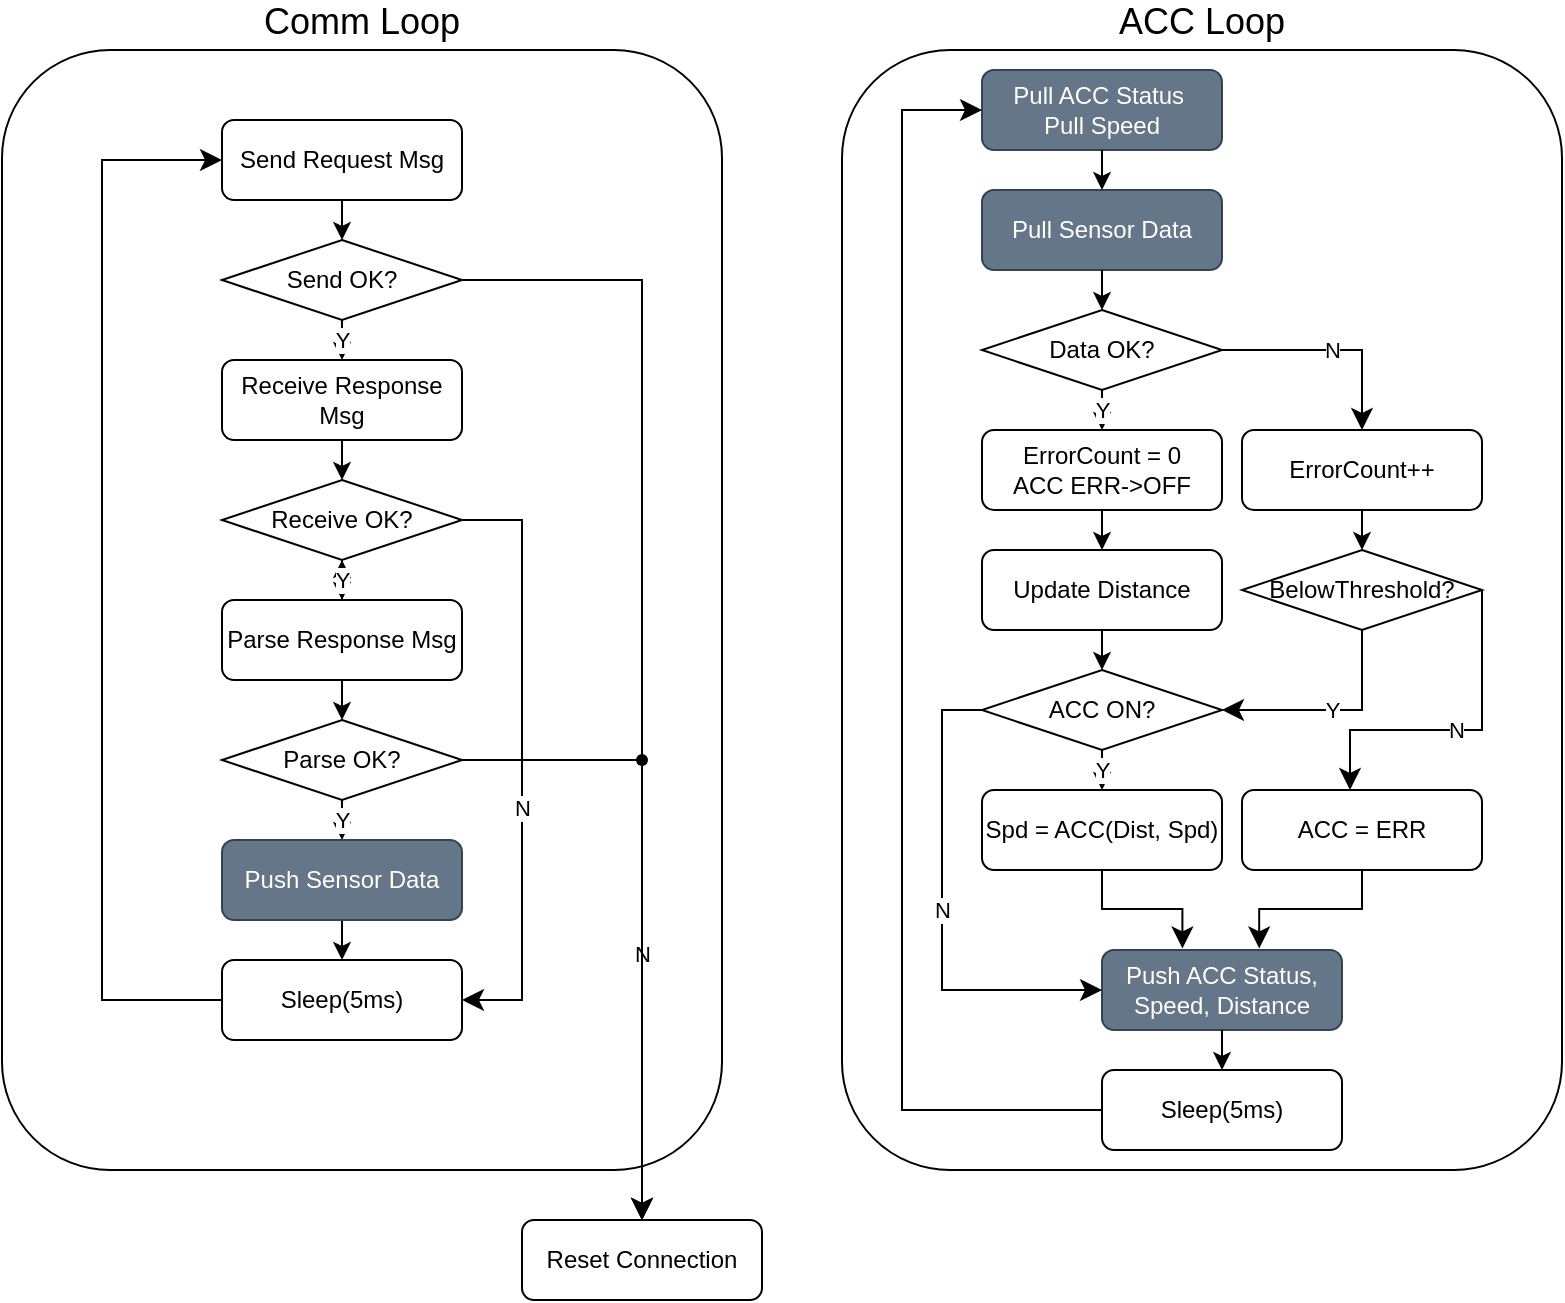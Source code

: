 <mxfile version="28.1.2">
  <diagram name="Page-1" id="aooEiAu2dfl19m0xiO69">
    <mxGraphModel dx="1060" dy="980" grid="1" gridSize="10" guides="1" tooltips="1" connect="1" arrows="1" fold="1" page="1" pageScale="1" pageWidth="850" pageHeight="1100" math="0" shadow="0">
      <root>
        <mxCell id="0" />
        <mxCell id="1" parent="0" />
        <mxCell id="sJgQpIho9xvy41IPUXsB-88" value="ACC Loop" style="rounded=1;whiteSpace=wrap;html=1;fontSize=18;labelPosition=center;verticalLabelPosition=top;align=center;verticalAlign=bottom;" parent="1" vertex="1">
          <mxGeometry x="460" y="40" width="360" height="560" as="geometry" />
        </mxCell>
        <mxCell id="sJgQpIho9xvy41IPUXsB-41" value="Comm Loop" style="rounded=1;whiteSpace=wrap;html=1;fontSize=18;labelPosition=center;verticalLabelPosition=top;align=center;verticalAlign=bottom;" parent="1" vertex="1">
          <mxGeometry x="40" y="40" width="360" height="560" as="geometry" />
        </mxCell>
        <mxCell id="sJgQpIho9xvy41IPUXsB-36" value="" style="endArrow=classic;html=1;rounded=0;exitX=0.5;exitY=1;exitDx=0;exitDy=0;entryX=0.5;entryY=0;entryDx=0;entryDy=0;" parent="1" source="sJgQpIho9xvy41IPUXsB-37" target="sJgQpIho9xvy41IPUXsB-51" edge="1">
          <mxGeometry width="50" height="50" relative="1" as="geometry">
            <mxPoint x="460" y="535" as="sourcePoint" />
            <mxPoint x="260" y="745" as="targetPoint" />
          </mxGeometry>
        </mxCell>
        <mxCell id="sJgQpIho9xvy41IPUXsB-35" value="Parse OK?" style="rhombus;whiteSpace=wrap;html=1;" parent="1" vertex="1">
          <mxGeometry x="150" y="375" width="120" height="40" as="geometry" />
        </mxCell>
        <mxCell id="sJgQpIho9xvy41IPUXsB-25" value="Reset Connection" style="rounded=1;whiteSpace=wrap;html=1;" parent="1" vertex="1">
          <mxGeometry x="300" y="625" width="120" height="40" as="geometry" />
        </mxCell>
        <mxCell id="sJgQpIho9xvy41IPUXsB-26" value="N" style="edgeStyle=elbowEdgeStyle;elbow=vertical;endArrow=classic;html=1;curved=0;rounded=0;endSize=8;startSize=8;exitX=1;exitY=0.5;exitDx=0;exitDy=0;entryX=0.5;entryY=0;entryDx=0;entryDy=0;" parent="1" source="sJgQpIho9xvy41IPUXsB-35" target="sJgQpIho9xvy41IPUXsB-25" edge="1">
          <mxGeometry x="0.294" y="-20" width="50" height="50" relative="1" as="geometry">
            <mxPoint x="340" y="835" as="sourcePoint" />
            <mxPoint x="310" y="945" as="targetPoint" />
            <Array as="points">
              <mxPoint x="320" y="395" />
            </Array>
            <mxPoint x="20" y="-20" as="offset" />
          </mxGeometry>
        </mxCell>
        <mxCell id="sJgQpIho9xvy41IPUXsB-47" value="" style="edgeStyle=elbowEdgeStyle;elbow=vertical;endArrow=classic;html=1;curved=0;rounded=0;endSize=8;startSize=8;exitDx=0;exitDy=0;entryDx=0;entryDy=0;entryX=0.5;entryY=0;" parent="1" source="sJgQpIho9xvy41IPUXsB-45" target="sJgQpIho9xvy41IPUXsB-25" edge="1">
          <mxGeometry x="0.294" y="-20" width="50" height="50" relative="1" as="geometry">
            <mxPoint x="270" y="155" as="sourcePoint" />
            <mxPoint x="360" y="625" as="targetPoint" />
            <Array as="points">
              <mxPoint x="320" y="155" />
            </Array>
            <mxPoint x="20" y="-20" as="offset" />
          </mxGeometry>
        </mxCell>
        <mxCell id="sJgQpIho9xvy41IPUXsB-18" value="Send Request Msg" style="rounded=1;whiteSpace=wrap;html=1;" parent="1" vertex="1">
          <mxGeometry x="150" y="75" width="120" height="40" as="geometry" />
        </mxCell>
        <mxCell id="sJgQpIho9xvy41IPUXsB-19" value="Receive Response Msg" style="rounded=1;whiteSpace=wrap;html=1;" parent="1" vertex="1">
          <mxGeometry x="150" y="195" width="120" height="40" as="geometry" />
        </mxCell>
        <mxCell id="sJgQpIho9xvy41IPUXsB-20" value="" style="endArrow=classic;html=1;rounded=0;exitX=0.5;exitY=1;exitDx=0;exitDy=0;entryX=0.5;entryY=0;entryDx=0;entryDy=0;" parent="1" source="sJgQpIho9xvy41IPUXsB-18" target="sJgQpIho9xvy41IPUXsB-22" edge="1">
          <mxGeometry width="50" height="50" relative="1" as="geometry">
            <mxPoint x="250" y="45" as="sourcePoint" />
            <mxPoint x="480" y="245" as="targetPoint" />
          </mxGeometry>
        </mxCell>
        <mxCell id="sJgQpIho9xvy41IPUXsB-21" value="" style="endArrow=classic;html=1;rounded=0;exitX=0.5;exitY=1;exitDx=0;exitDy=0;" parent="1" source="sJgQpIho9xvy41IPUXsB-19" target="sJgQpIho9xvy41IPUXsB-32" edge="1">
          <mxGeometry width="50" height="50" relative="1" as="geometry">
            <mxPoint x="410" y="125" as="sourcePoint" />
            <mxPoint x="210" y="314" as="targetPoint" />
          </mxGeometry>
        </mxCell>
        <mxCell id="sJgQpIho9xvy41IPUXsB-22" value="Send&amp;nbsp;&lt;span style=&quot;background-color: transparent; color: light-dark(rgb(0, 0, 0), rgb(255, 255, 255));&quot;&gt;OK?&lt;/span&gt;" style="rhombus;whiteSpace=wrap;html=1;" parent="1" vertex="1">
          <mxGeometry x="150" y="135" width="120" height="40" as="geometry" />
        </mxCell>
        <mxCell id="sJgQpIho9xvy41IPUXsB-50" value="" style="edgeStyle=orthogonalEdgeStyle;rounded=0;orthogonalLoop=1;jettySize=auto;html=1;" parent="1" source="sJgQpIho9xvy41IPUXsB-23" target="sJgQpIho9xvy41IPUXsB-32" edge="1">
          <mxGeometry relative="1" as="geometry" />
        </mxCell>
        <mxCell id="sJgQpIho9xvy41IPUXsB-23" value="Parse Response Msg" style="rounded=1;whiteSpace=wrap;html=1;" parent="1" vertex="1">
          <mxGeometry x="150" y="315" width="120" height="40" as="geometry" />
        </mxCell>
        <mxCell id="sJgQpIho9xvy41IPUXsB-24" value="Y" style="endArrow=classic;html=1;rounded=0;entryX=0.5;entryY=0;entryDx=0;entryDy=0;exitX=0.5;exitY=1;exitDx=0;exitDy=0;" parent="1" source="sJgQpIho9xvy41IPUXsB-22" target="sJgQpIho9xvy41IPUXsB-19" edge="1">
          <mxGeometry width="50" height="50" relative="1" as="geometry">
            <mxPoint x="400" y="355" as="sourcePoint" />
            <mxPoint x="400" y="395" as="targetPoint" />
          </mxGeometry>
        </mxCell>
        <mxCell id="sJgQpIho9xvy41IPUXsB-28" value="" style="endArrow=classic;html=1;rounded=0;exitX=0.5;exitY=1;exitDx=0;exitDy=0;" parent="1" source="sJgQpIho9xvy41IPUXsB-23" target="sJgQpIho9xvy41IPUXsB-35" edge="1">
          <mxGeometry width="50" height="50" relative="1" as="geometry">
            <mxPoint x="660" y="435" as="sourcePoint" />
            <mxPoint x="660" y="475" as="targetPoint" />
          </mxGeometry>
        </mxCell>
        <mxCell id="sJgQpIho9xvy41IPUXsB-32" value="Receive OK?" style="rhombus;whiteSpace=wrap;html=1;" parent="1" vertex="1">
          <mxGeometry x="150" y="255" width="120" height="40" as="geometry" />
        </mxCell>
        <mxCell id="sJgQpIho9xvy41IPUXsB-34" value="Y" style="endArrow=classic;html=1;rounded=0;exitX=0.5;exitY=1;exitDx=0;exitDy=0;entryX=0.5;entryY=0;entryDx=0;entryDy=0;" parent="1" source="sJgQpIho9xvy41IPUXsB-32" target="sJgQpIho9xvy41IPUXsB-23" edge="1">
          <mxGeometry width="50" height="50" relative="1" as="geometry">
            <mxPoint x="480" y="375" as="sourcePoint" />
            <mxPoint x="480" y="415" as="targetPoint" />
          </mxGeometry>
        </mxCell>
        <mxCell id="sJgQpIho9xvy41IPUXsB-37" value="Push Sensor Data" style="rounded=1;whiteSpace=wrap;html=1;fillColor=#647687;fontColor=#ffffff;strokeColor=#314354;" parent="1" vertex="1">
          <mxGeometry x="150" y="435" width="120" height="40" as="geometry" />
        </mxCell>
        <mxCell id="sJgQpIho9xvy41IPUXsB-38" value="" style="edgeStyle=elbowEdgeStyle;elbow=vertical;endArrow=classic;html=1;curved=0;rounded=0;endSize=8;startSize=8;entryX=0;entryY=0.5;entryDx=0;entryDy=0;exitX=0;exitY=0.5;exitDx=0;exitDy=0;" parent="1" source="sJgQpIho9xvy41IPUXsB-51" target="sJgQpIho9xvy41IPUXsB-18" edge="1">
          <mxGeometry width="50" height="50" relative="1" as="geometry">
            <mxPoint x="400" y="355" as="sourcePoint" />
            <mxPoint x="-10" y="355" as="targetPoint" />
            <Array as="points">
              <mxPoint x="90" y="295" />
            </Array>
          </mxGeometry>
        </mxCell>
        <mxCell id="sJgQpIho9xvy41IPUXsB-39" value="Y" style="endArrow=classic;html=1;rounded=0;entryX=0.5;entryY=0;entryDx=0;entryDy=0;exitX=0.5;exitY=1;exitDx=0;exitDy=0;" parent="1" source="sJgQpIho9xvy41IPUXsB-35" target="sJgQpIho9xvy41IPUXsB-37" edge="1">
          <mxGeometry width="50" height="50" relative="1" as="geometry">
            <mxPoint x="410" y="455" as="sourcePoint" />
            <mxPoint x="410" y="475" as="targetPoint" />
          </mxGeometry>
        </mxCell>
        <mxCell id="sJgQpIho9xvy41IPUXsB-43" value="N" style="edgeStyle=elbowEdgeStyle;elbow=vertical;endArrow=classic;html=1;curved=0;rounded=0;endSize=8;startSize=8;exitX=1;exitY=0.5;exitDx=0;exitDy=0;entryX=1;entryY=0.5;entryDx=0;entryDy=0;" parent="1" source="sJgQpIho9xvy41IPUXsB-32" target="sJgQpIho9xvy41IPUXsB-51" edge="1">
          <mxGeometry x="0.294" y="-20" width="50" height="50" relative="1" as="geometry">
            <mxPoint x="290" y="555" as="sourcePoint" />
            <mxPoint x="270" y="515" as="targetPoint" />
            <Array as="points">
              <mxPoint x="300" y="395" />
            </Array>
            <mxPoint x="20" y="-20" as="offset" />
          </mxGeometry>
        </mxCell>
        <mxCell id="sJgQpIho9xvy41IPUXsB-51" value="Sleep(5ms)" style="rounded=1;whiteSpace=wrap;html=1;" parent="1" vertex="1">
          <mxGeometry x="150" y="495" width="120" height="40" as="geometry" />
        </mxCell>
        <mxCell id="sJgQpIho9xvy41IPUXsB-52" value="" style="edgeStyle=elbowEdgeStyle;elbow=vertical;endArrow=classic;html=1;curved=0;rounded=0;endSize=8;startSize=8;exitX=1;exitY=0.5;exitDx=0;exitDy=0;entryDx=0;entryDy=0;entryX=0.5;entryY=0;" parent="1" source="sJgQpIho9xvy41IPUXsB-22" target="sJgQpIho9xvy41IPUXsB-25" edge="1">
          <mxGeometry x="0.294" y="-20" width="50" height="50" relative="1" as="geometry">
            <mxPoint x="270" y="155" as="sourcePoint" />
            <mxPoint x="360" y="625" as="targetPoint" />
            <Array as="points">
              <mxPoint x="320" y="155" />
            </Array>
            <mxPoint x="20" y="-20" as="offset" />
          </mxGeometry>
        </mxCell>
        <mxCell id="sJgQpIho9xvy41IPUXsB-45" value="" style="shape=waypoint;sketch=0;fillStyle=solid;size=6;pointerEvents=1;points=[];fillColor=none;resizable=0;rotatable=0;perimeter=centerPerimeter;snapToPoint=1;" parent="1" vertex="1">
          <mxGeometry x="350" y="385" width="20" height="20" as="geometry" />
        </mxCell>
        <mxCell id="sJgQpIho9xvy41IPUXsB-87" value="" style="group" parent="1" vertex="1" connectable="0">
          <mxGeometry x="490" y="50" width="290" height="540" as="geometry" />
        </mxCell>
        <mxCell id="sJgQpIho9xvy41IPUXsB-27" value="ErrorCount++" style="rounded=1;whiteSpace=wrap;html=1;" parent="sJgQpIho9xvy41IPUXsB-87" vertex="1">
          <mxGeometry x="170" y="180" width="120" height="40" as="geometry" />
        </mxCell>
        <mxCell id="sJgQpIho9xvy41IPUXsB-53" value="Pull Sensor Data" style="rounded=1;whiteSpace=wrap;html=1;fillColor=#647687;fontColor=#ffffff;strokeColor=#314354;" parent="sJgQpIho9xvy41IPUXsB-87" vertex="1">
          <mxGeometry x="40" y="60" width="120" height="40" as="geometry" />
        </mxCell>
        <mxCell id="sJgQpIho9xvy41IPUXsB-54" value="Data&amp;nbsp;&lt;span style=&quot;background-color: transparent; color: light-dark(rgb(0, 0, 0), rgb(255, 255, 255));&quot;&gt;OK?&lt;/span&gt;" style="rhombus;whiteSpace=wrap;html=1;" parent="sJgQpIho9xvy41IPUXsB-87" vertex="1">
          <mxGeometry x="40" y="120" width="120" height="40" as="geometry" />
        </mxCell>
        <mxCell id="sJgQpIho9xvy41IPUXsB-55" value="ACC&amp;nbsp;&lt;span style=&quot;background-color: transparent; color: light-dark(rgb(0, 0, 0), rgb(255, 255, 255));&quot;&gt;ON?&lt;/span&gt;" style="rhombus;whiteSpace=wrap;html=1;" parent="sJgQpIho9xvy41IPUXsB-87" vertex="1">
          <mxGeometry x="40" y="300" width="120" height="40" as="geometry" />
        </mxCell>
        <mxCell id="sJgQpIho9xvy41IPUXsB-57" value="ErrorCount = 0&lt;div&gt;ACC ERR-&amp;gt;OFF&lt;/div&gt;" style="rounded=1;whiteSpace=wrap;html=1;" parent="sJgQpIho9xvy41IPUXsB-87" vertex="1">
          <mxGeometry x="40" y="180" width="120" height="40" as="geometry" />
        </mxCell>
        <mxCell id="sJgQpIho9xvy41IPUXsB-58" value="Y" style="endArrow=classic;html=1;rounded=0;entryX=0.5;entryY=0;entryDx=0;entryDy=0;exitX=0.5;exitY=1;exitDx=0;exitDy=0;" parent="sJgQpIho9xvy41IPUXsB-87" source="sJgQpIho9xvy41IPUXsB-54" target="sJgQpIho9xvy41IPUXsB-57" edge="1">
          <mxGeometry width="50" height="50" relative="1" as="geometry">
            <mxPoint x="-90" y="720" as="sourcePoint" />
            <mxPoint x="100" y="180" as="targetPoint" />
          </mxGeometry>
        </mxCell>
        <mxCell id="sJgQpIho9xvy41IPUXsB-60" value="Y" style="endArrow=classic;html=1;rounded=0;exitX=0.5;exitY=1;exitDx=0;exitDy=0;entryX=0.5;entryY=0;entryDx=0;entryDy=0;" parent="sJgQpIho9xvy41IPUXsB-87" source="sJgQpIho9xvy41IPUXsB-55" target="sJgQpIho9xvy41IPUXsB-64" edge="1">
          <mxGeometry width="50" height="50" relative="1" as="geometry">
            <mxPoint x="200" y="280" as="sourcePoint" />
            <mxPoint x="100" y="359" as="targetPoint" />
          </mxGeometry>
        </mxCell>
        <mxCell id="sJgQpIho9xvy41IPUXsB-62" value="" style="endArrow=classic;html=1;rounded=0;exitX=0.5;exitY=1;exitDx=0;exitDy=0;entryX=0.5;entryY=0;entryDx=0;entryDy=0;" parent="sJgQpIho9xvy41IPUXsB-87" source="sJgQpIho9xvy41IPUXsB-27" target="sJgQpIho9xvy41IPUXsB-65" edge="1">
          <mxGeometry width="50" height="50" relative="1" as="geometry">
            <mxPoint x="250" y="100" as="sourcePoint" />
            <mxPoint x="330" y="150" as="targetPoint" />
          </mxGeometry>
        </mxCell>
        <mxCell id="sJgQpIho9xvy41IPUXsB-63" value="" style="endArrow=classic;html=1;rounded=0;exitX=0.5;exitY=1;exitDx=0;exitDy=0;" parent="sJgQpIho9xvy41IPUXsB-87" source="sJgQpIho9xvy41IPUXsB-53" target="sJgQpIho9xvy41IPUXsB-54" edge="1">
          <mxGeometry width="50" height="50" relative="1" as="geometry">
            <mxPoint x="210" y="240" as="sourcePoint" />
            <mxPoint x="210" y="260" as="targetPoint" />
          </mxGeometry>
        </mxCell>
        <mxCell id="sJgQpIho9xvy41IPUXsB-64" value="Spd = ACC(Dist, Spd)" style="rounded=1;whiteSpace=wrap;html=1;" parent="sJgQpIho9xvy41IPUXsB-87" vertex="1">
          <mxGeometry x="40" y="360" width="120" height="40" as="geometry" />
        </mxCell>
        <mxCell id="sJgQpIho9xvy41IPUXsB-65" value="BelowThreshold?" style="rhombus;whiteSpace=wrap;html=1;" parent="sJgQpIho9xvy41IPUXsB-87" vertex="1">
          <mxGeometry x="170" y="240" width="120" height="40" as="geometry" />
        </mxCell>
        <mxCell id="sJgQpIho9xvy41IPUXsB-67" value="N" style="edgeStyle=elbowEdgeStyle;elbow=vertical;endArrow=classic;html=1;curved=0;rounded=0;endSize=8;startSize=8;entryX=0.5;entryY=0;entryDx=0;entryDy=0;exitX=1;exitY=0.5;exitDx=0;exitDy=0;" parent="sJgQpIho9xvy41IPUXsB-87" source="sJgQpIho9xvy41IPUXsB-54" target="sJgQpIho9xvy41IPUXsB-27" edge="1">
          <mxGeometry width="50" height="50" relative="1" as="geometry">
            <mxPoint x="120" y="650" as="sourcePoint" />
            <mxPoint x="220" y="710" as="targetPoint" />
            <Array as="points">
              <mxPoint x="180" y="140" />
            </Array>
          </mxGeometry>
        </mxCell>
        <mxCell id="sJgQpIho9xvy41IPUXsB-70" value="Y" style="edgeStyle=elbowEdgeStyle;elbow=vertical;endArrow=classic;html=1;curved=0;rounded=0;endSize=8;startSize=8;entryX=1;entryY=0.5;entryDx=0;entryDy=0;exitX=0.5;exitY=1;exitDx=0;exitDy=0;" parent="sJgQpIho9xvy41IPUXsB-87" source="sJgQpIho9xvy41IPUXsB-65" target="sJgQpIho9xvy41IPUXsB-55" edge="1">
          <mxGeometry width="50" height="50" relative="1" as="geometry">
            <mxPoint x="310" y="440" as="sourcePoint" />
            <mxPoint x="390" y="480" as="targetPoint" />
            <Array as="points">
              <mxPoint x="200" y="320" />
            </Array>
          </mxGeometry>
        </mxCell>
        <mxCell id="sJgQpIho9xvy41IPUXsB-71" value="Pull ACC Status&amp;nbsp;&lt;div&gt;Pull Speed&lt;/div&gt;" style="rounded=1;whiteSpace=wrap;html=1;fillColor=#647687;fontColor=#ffffff;strokeColor=#314354;" parent="sJgQpIho9xvy41IPUXsB-87" vertex="1">
          <mxGeometry x="40" width="120" height="40" as="geometry" />
        </mxCell>
        <mxCell id="sJgQpIho9xvy41IPUXsB-73" value="&lt;div&gt;Update Distance&lt;/div&gt;" style="rounded=1;whiteSpace=wrap;html=1;" parent="sJgQpIho9xvy41IPUXsB-87" vertex="1">
          <mxGeometry x="40" y="240" width="120" height="40" as="geometry" />
        </mxCell>
        <mxCell id="sJgQpIho9xvy41IPUXsB-74" value="" style="endArrow=classic;html=1;rounded=0;exitX=0.5;exitY=1;exitDx=0;exitDy=0;entryX=0.5;entryY=0;entryDx=0;entryDy=0;" parent="sJgQpIho9xvy41IPUXsB-87" source="sJgQpIho9xvy41IPUXsB-57" target="sJgQpIho9xvy41IPUXsB-73" edge="1">
          <mxGeometry width="50" height="50" relative="1" as="geometry">
            <mxPoint x="190" y="440" as="sourcePoint" />
            <mxPoint x="190" y="460" as="targetPoint" />
          </mxGeometry>
        </mxCell>
        <mxCell id="sJgQpIho9xvy41IPUXsB-75" value="" style="endArrow=classic;html=1;rounded=0;exitX=0.5;exitY=1;exitDx=0;exitDy=0;entryX=0.5;entryY=0;entryDx=0;entryDy=0;" parent="sJgQpIho9xvy41IPUXsB-87" source="sJgQpIho9xvy41IPUXsB-73" target="sJgQpIho9xvy41IPUXsB-55" edge="1">
          <mxGeometry width="50" height="50" relative="1" as="geometry">
            <mxPoint x="190" y="260" as="sourcePoint" />
            <mxPoint x="190" y="280" as="targetPoint" />
          </mxGeometry>
        </mxCell>
        <mxCell id="sJgQpIho9xvy41IPUXsB-77" value="ACC = ERR" style="rounded=1;whiteSpace=wrap;html=1;" parent="sJgQpIho9xvy41IPUXsB-87" vertex="1">
          <mxGeometry x="170" y="360" width="120" height="40" as="geometry" />
        </mxCell>
        <mxCell id="sJgQpIho9xvy41IPUXsB-78" value="N" style="edgeStyle=elbowEdgeStyle;elbow=vertical;endArrow=classic;html=1;curved=0;rounded=0;endSize=8;startSize=8;entryX=0.45;entryY=0;entryDx=0;entryDy=0;exitX=1;exitY=0.5;exitDx=0;exitDy=0;entryPerimeter=0;" parent="sJgQpIho9xvy41IPUXsB-87" source="sJgQpIho9xvy41IPUXsB-65" target="sJgQpIho9xvy41IPUXsB-77" edge="1">
          <mxGeometry width="50" height="50" relative="1" as="geometry">
            <mxPoint x="400" y="340" as="sourcePoint" />
            <mxPoint x="330" y="380" as="targetPoint" />
            <Array as="points">
              <mxPoint x="260" y="330" />
            </Array>
          </mxGeometry>
        </mxCell>
        <mxCell id="sJgQpIho9xvy41IPUXsB-79" value="Push ACC Status, Speed, Distance" style="rounded=1;whiteSpace=wrap;html=1;fillColor=#647687;fontColor=#ffffff;strokeColor=#314354;" parent="sJgQpIho9xvy41IPUXsB-87" vertex="1">
          <mxGeometry x="100" y="440" width="120" height="40" as="geometry" />
        </mxCell>
        <mxCell id="sJgQpIho9xvy41IPUXsB-80" value="Sleep(5ms)" style="rounded=1;whiteSpace=wrap;html=1;" parent="sJgQpIho9xvy41IPUXsB-87" vertex="1">
          <mxGeometry x="100" y="500" width="120" height="40" as="geometry" />
        </mxCell>
        <mxCell id="sJgQpIho9xvy41IPUXsB-81" value="" style="edgeStyle=elbowEdgeStyle;elbow=vertical;endArrow=classic;html=1;curved=0;rounded=0;endSize=8;startSize=8;entryX=0.335;entryY=-0.02;entryDx=0;entryDy=0;exitX=0.5;exitY=1;exitDx=0;exitDy=0;entryPerimeter=0;" parent="sJgQpIho9xvy41IPUXsB-87" source="sJgQpIho9xvy41IPUXsB-64" target="sJgQpIho9xvy41IPUXsB-79" edge="1">
          <mxGeometry width="50" height="50" relative="1" as="geometry">
            <mxPoint x="330" y="220" as="sourcePoint" />
            <mxPoint x="400" y="260" as="targetPoint" />
            <Array as="points" />
          </mxGeometry>
        </mxCell>
        <mxCell id="sJgQpIho9xvy41IPUXsB-82" value="" style="edgeStyle=elbowEdgeStyle;elbow=vertical;endArrow=classic;html=1;curved=0;rounded=0;endSize=8;startSize=8;entryX=0.655;entryY=-0.02;entryDx=0;entryDy=0;exitX=0.5;exitY=1;exitDx=0;exitDy=0;entryPerimeter=0;" parent="sJgQpIho9xvy41IPUXsB-87" source="sJgQpIho9xvy41IPUXsB-77" target="sJgQpIho9xvy41IPUXsB-79" edge="1">
          <mxGeometry width="50" height="50" relative="1" as="geometry">
            <mxPoint x="340" y="460" as="sourcePoint" />
            <mxPoint x="376" y="497" as="targetPoint" />
            <Array as="points" />
          </mxGeometry>
        </mxCell>
        <mxCell id="sJgQpIho9xvy41IPUXsB-83" value="" style="endArrow=classic;html=1;rounded=0;exitX=0.5;exitY=1;exitDx=0;exitDy=0;" parent="sJgQpIho9xvy41IPUXsB-87" source="sJgQpIho9xvy41IPUXsB-71" target="sJgQpIho9xvy41IPUXsB-53" edge="1">
          <mxGeometry width="50" height="50" relative="1" as="geometry">
            <mxPoint x="320" y="150" as="sourcePoint" />
            <mxPoint x="320" y="170" as="targetPoint" />
          </mxGeometry>
        </mxCell>
        <mxCell id="sJgQpIho9xvy41IPUXsB-84" value="N" style="edgeStyle=elbowEdgeStyle;elbow=vertical;endArrow=classic;html=1;curved=0;rounded=0;endSize=8;startSize=8;entryX=0;entryY=0.5;entryDx=0;entryDy=0;exitX=0;exitY=0.5;exitDx=0;exitDy=0;" parent="sJgQpIho9xvy41IPUXsB-87" source="sJgQpIho9xvy41IPUXsB-55" target="sJgQpIho9xvy41IPUXsB-79" edge="1">
          <mxGeometry width="50" height="50" relative="1" as="geometry">
            <mxPoint x="386" y="330" as="sourcePoint" />
            <mxPoint x="320" y="430" as="targetPoint" />
            <Array as="points">
              <mxPoint x="20" y="390" />
            </Array>
          </mxGeometry>
        </mxCell>
        <mxCell id="sJgQpIho9xvy41IPUXsB-85" value="" style="endArrow=classic;html=1;rounded=0;exitX=0.5;exitY=1;exitDx=0;exitDy=0;entryX=0.5;entryY=0;entryDx=0;entryDy=0;" parent="sJgQpIho9xvy41IPUXsB-87" source="sJgQpIho9xvy41IPUXsB-79" target="sJgQpIho9xvy41IPUXsB-80" edge="1">
          <mxGeometry width="50" height="50" relative="1" as="geometry">
            <mxPoint x="200" y="130" as="sourcePoint" />
            <mxPoint x="200" y="150" as="targetPoint" />
          </mxGeometry>
        </mxCell>
        <mxCell id="sJgQpIho9xvy41IPUXsB-86" value="" style="edgeStyle=elbowEdgeStyle;elbow=vertical;endArrow=classic;html=1;curved=0;rounded=0;endSize=8;startSize=8;entryX=0;entryY=0.5;entryDx=0;entryDy=0;exitX=0;exitY=0.5;exitDx=0;exitDy=0;" parent="sJgQpIho9xvy41IPUXsB-87" source="sJgQpIho9xvy41IPUXsB-80" target="sJgQpIho9xvy41IPUXsB-71" edge="1">
          <mxGeometry width="50" height="50" relative="1" as="geometry">
            <mxPoint x="341" y="470" as="sourcePoint" />
            <mxPoint x="290" y="509" as="targetPoint" />
            <Array as="points">
              <mxPoint y="280" />
            </Array>
          </mxGeometry>
        </mxCell>
      </root>
    </mxGraphModel>
  </diagram>
</mxfile>
